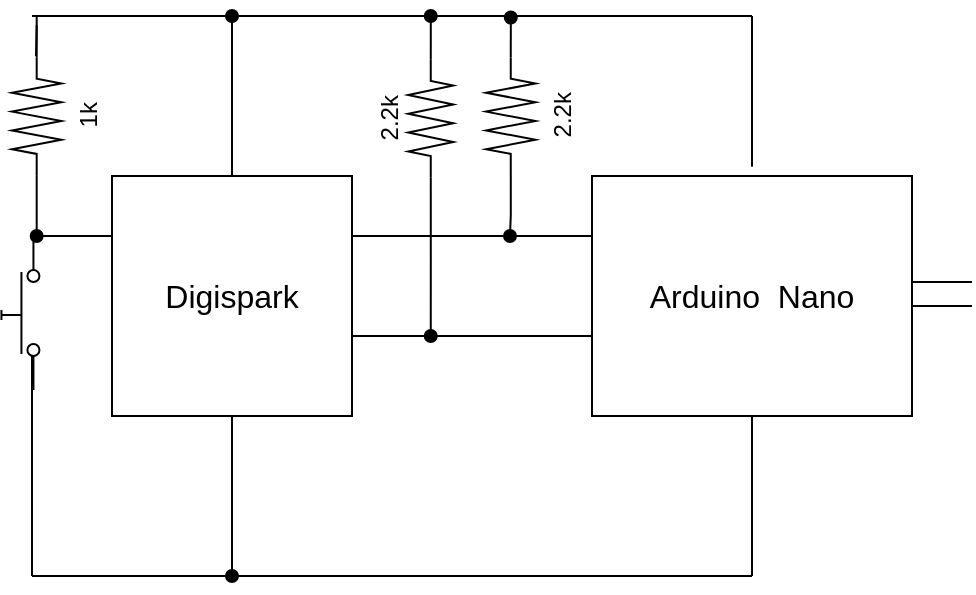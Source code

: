 <mxfile version="14.9.4" type="github">
  <diagram name="Page-1" id="7e0a89b8-554c-2b80-1dc8-d5c74ca68de4">
    <mxGraphModel dx="614" dy="600" grid="1" gridSize="10" guides="1" tooltips="1" connect="1" arrows="1" fold="1" page="1" pageScale="1" pageWidth="1169" pageHeight="827" background="none" math="0" shadow="0">
      <root>
        <mxCell id="0" />
        <mxCell id="1" parent="0" />
        <mxCell id="J6a4KiZPqhLAwY7OJ4Cq-1" value="&lt;font style=&quot;font-size: 16px&quot;&gt;Digispark&lt;/font&gt;" style="whiteSpace=wrap;html=1;aspect=fixed;" vertex="1" parent="1">
          <mxGeometry x="160" y="160" width="120" height="120" as="geometry" />
        </mxCell>
        <mxCell id="J6a4KiZPqhLAwY7OJ4Cq-2" value="Arduino &amp;nbsp;Nano" style="rounded=0;whiteSpace=wrap;html=1;fontSize=16;" vertex="1" parent="1">
          <mxGeometry x="400" y="160" width="160" height="120" as="geometry" />
        </mxCell>
        <mxCell id="J6a4KiZPqhLAwY7OJ4Cq-3" value="" style="endArrow=none;html=1;rounded=0;exitX=1;exitY=0.25;exitDx=0;exitDy=0;entryX=0;entryY=0.25;entryDx=0;entryDy=0;" edge="1" parent="1" source="J6a4KiZPqhLAwY7OJ4Cq-1" target="J6a4KiZPqhLAwY7OJ4Cq-2">
          <mxGeometry width="50" height="50" relative="1" as="geometry">
            <mxPoint x="290" y="200" as="sourcePoint" />
            <mxPoint x="390" y="210" as="targetPoint" />
            <Array as="points" />
          </mxGeometry>
        </mxCell>
        <mxCell id="J6a4KiZPqhLAwY7OJ4Cq-4" value="" style="endArrow=none;html=1;rounded=0;exitX=1;exitY=0.25;exitDx=0;exitDy=0;entryX=0;entryY=0.25;entryDx=0;entryDy=0;" edge="1" parent="1">
          <mxGeometry width="50" height="50" relative="1" as="geometry">
            <mxPoint x="280" y="190" as="sourcePoint" />
            <mxPoint x="400" y="190" as="targetPoint" />
            <Array as="points" />
          </mxGeometry>
        </mxCell>
        <mxCell id="J6a4KiZPqhLAwY7OJ4Cq-5" value="" style="endArrow=none;html=1;rounded=0;exitX=1;exitY=0.25;exitDx=0;exitDy=0;entryX=0;entryY=0.25;entryDx=0;entryDy=0;" edge="1" parent="1">
          <mxGeometry width="50" height="50" relative="1" as="geometry">
            <mxPoint x="280" y="240" as="sourcePoint" />
            <mxPoint x="400" y="240" as="targetPoint" />
            <Array as="points">
              <mxPoint x="330" y="240" />
            </Array>
          </mxGeometry>
        </mxCell>
        <mxCell id="J6a4KiZPqhLAwY7OJ4Cq-15" style="edgeStyle=orthogonalEdgeStyle;rounded=0;orthogonalLoop=1;jettySize=auto;html=1;startArrow=none;startFill=0;endArrow=oval;endFill=1;" edge="1" parent="1" source="J6a4KiZPqhLAwY7OJ4Cq-6">
          <mxGeometry relative="1" as="geometry">
            <mxPoint x="319.375" y="240" as="targetPoint" />
          </mxGeometry>
        </mxCell>
        <mxCell id="J6a4KiZPqhLAwY7OJ4Cq-29" style="edgeStyle=orthogonalEdgeStyle;rounded=0;orthogonalLoop=1;jettySize=auto;html=1;startArrow=none;startFill=0;endArrow=oval;endFill=1;" edge="1" parent="1" source="J6a4KiZPqhLAwY7OJ4Cq-6">
          <mxGeometry relative="1" as="geometry">
            <mxPoint x="319.375" y="80" as="targetPoint" />
          </mxGeometry>
        </mxCell>
        <mxCell id="J6a4KiZPqhLAwY7OJ4Cq-6" value="2.2k" style="pointerEvents=1;verticalLabelPosition=top;shadow=0;dashed=0;align=center;html=1;verticalAlign=bottom;shape=mxgraph.electrical.resistors.resistor_2;rotation=-90;labelPosition=center;" vertex="1" parent="1">
          <mxGeometry x="290" y="120" width="58.75" height="22.5" as="geometry" />
        </mxCell>
        <mxCell id="J6a4KiZPqhLAwY7OJ4Cq-16" style="edgeStyle=orthogonalEdgeStyle;rounded=0;orthogonalLoop=1;jettySize=auto;html=1;startArrow=none;startFill=0;endArrow=oval;endFill=1;" edge="1" parent="1" source="J6a4KiZPqhLAwY7OJ4Cq-7">
          <mxGeometry relative="1" as="geometry">
            <mxPoint x="359" y="190" as="targetPoint" />
          </mxGeometry>
        </mxCell>
        <mxCell id="J6a4KiZPqhLAwY7OJ4Cq-30" style="edgeStyle=orthogonalEdgeStyle;rounded=0;orthogonalLoop=1;jettySize=auto;html=1;startArrow=none;startFill=0;endArrow=oval;endFill=1;" edge="1" parent="1" source="J6a4KiZPqhLAwY7OJ4Cq-7">
          <mxGeometry relative="1" as="geometry">
            <mxPoint x="359.375" y="80" as="targetPoint" />
          </mxGeometry>
        </mxCell>
        <mxCell id="J6a4KiZPqhLAwY7OJ4Cq-7" value="2.2k" style="pointerEvents=1;verticalLabelPosition=bottom;shadow=0;dashed=0;align=center;html=1;verticalAlign=top;shape=mxgraph.electrical.resistors.resistor_2;rotation=-90;labelPosition=center;" vertex="1" parent="1">
          <mxGeometry x="330" y="117.81" width="58.75" height="24.69" as="geometry" />
        </mxCell>
        <mxCell id="J6a4KiZPqhLAwY7OJ4Cq-19" value="" style="pointerEvents=1;verticalLabelPosition=bottom;shadow=0;dashed=0;align=center;html=1;verticalAlign=top;shape=mxgraph.electrical.electro-mechanical.push_switch_no;rotation=-90;" vertex="1" parent="1">
          <mxGeometry x="76.72" y="220" width="75" height="19" as="geometry" />
        </mxCell>
        <mxCell id="J6a4KiZPqhLAwY7OJ4Cq-22" style="edgeStyle=orthogonalEdgeStyle;rounded=0;orthogonalLoop=1;jettySize=auto;html=1;startArrow=none;startFill=0;endArrow=oval;endFill=1;exitX=0;exitY=0.5;exitDx=0;exitDy=0;exitPerimeter=0;" edge="1" parent="1" source="J6a4KiZPqhLAwY7OJ4Cq-45">
          <mxGeometry relative="1" as="geometry">
            <mxPoint x="122.345" y="190" as="targetPoint" />
            <mxPoint x="122.315" y="161.72" as="sourcePoint" />
          </mxGeometry>
        </mxCell>
        <mxCell id="J6a4KiZPqhLAwY7OJ4Cq-28" style="rounded=0;orthogonalLoop=1;jettySize=auto;html=1;startArrow=none;startFill=0;endArrow=none;endFill=0;" edge="1" parent="1">
          <mxGeometry relative="1" as="geometry">
            <mxPoint x="480" y="80" as="targetPoint" />
            <mxPoint x="120" y="80" as="sourcePoint" />
          </mxGeometry>
        </mxCell>
        <mxCell id="J6a4KiZPqhLAwY7OJ4Cq-44" style="edgeStyle=none;rounded=0;orthogonalLoop=1;jettySize=auto;html=1;startArrow=none;startFill=0;endArrow=none;endFill=0;targetPerimeterSpacing=1;entryX=1;entryY=0.5;entryDx=0;entryDy=0;entryPerimeter=0;" edge="1" parent="1">
          <mxGeometry relative="1" as="geometry">
            <mxPoint x="122.345" y="84.69" as="targetPoint" />
            <mxPoint x="122" y="100" as="sourcePoint" />
          </mxGeometry>
        </mxCell>
        <mxCell id="J6a4KiZPqhLAwY7OJ4Cq-21" value="" style="endArrow=none;html=1;" edge="1" parent="1">
          <mxGeometry width="50" height="50" relative="1" as="geometry">
            <mxPoint x="120" y="190" as="sourcePoint" />
            <mxPoint x="160" y="190" as="targetPoint" />
          </mxGeometry>
        </mxCell>
        <mxCell id="J6a4KiZPqhLAwY7OJ4Cq-23" value="" style="endArrow=none;html=1;entryX=0.5;entryY=1;entryDx=0;entryDy=0;targetPerimeterSpacing=1;startArrow=oval;startFill=1;" edge="1" parent="1" target="J6a4KiZPqhLAwY7OJ4Cq-1">
          <mxGeometry width="50" height="50" relative="1" as="geometry">
            <mxPoint x="220" y="360" as="sourcePoint" />
            <mxPoint x="390" y="210" as="targetPoint" />
          </mxGeometry>
        </mxCell>
        <mxCell id="J6a4KiZPqhLAwY7OJ4Cq-26" value="" style="endArrow=none;html=1;" edge="1" parent="1">
          <mxGeometry width="50" height="50" relative="1" as="geometry">
            <mxPoint x="480" y="360" as="sourcePoint" />
            <mxPoint x="480" y="280" as="targetPoint" />
          </mxGeometry>
        </mxCell>
        <mxCell id="J6a4KiZPqhLAwY7OJ4Cq-31" value="" style="endArrow=none;html=1;" edge="1" parent="1">
          <mxGeometry width="50" height="50" relative="1" as="geometry">
            <mxPoint x="480" y="80" as="sourcePoint" />
            <mxPoint x="480" y="80" as="targetPoint" />
            <Array as="points">
              <mxPoint x="480" y="160" />
            </Array>
          </mxGeometry>
        </mxCell>
        <mxCell id="J6a4KiZPqhLAwY7OJ4Cq-35" value="" style="endArrow=none;html=1;entryX=0.227;entryY=0.804;entryDx=0;entryDy=0;entryPerimeter=0;" edge="1" parent="1" target="J6a4KiZPqhLAwY7OJ4Cq-19">
          <mxGeometry width="50" height="50" relative="1" as="geometry">
            <mxPoint x="120" y="360" as="sourcePoint" />
            <mxPoint x="120" y="270" as="targetPoint" />
            <Array as="points" />
          </mxGeometry>
        </mxCell>
        <mxCell id="J6a4KiZPqhLAwY7OJ4Cq-38" value="" style="shape=link;html=1;startArrow=none;startFill=0;endArrow=oval;endFill=1;width=12;" edge="1" parent="1">
          <mxGeometry width="100" relative="1" as="geometry">
            <mxPoint x="560" y="219" as="sourcePoint" />
            <mxPoint x="590" y="219" as="targetPoint" />
            <Array as="points" />
          </mxGeometry>
        </mxCell>
        <mxCell id="J6a4KiZPqhLAwY7OJ4Cq-39" value="" style="endArrow=none;html=1;" edge="1" parent="1">
          <mxGeometry width="50" height="50" relative="1" as="geometry">
            <mxPoint x="120" y="360" as="sourcePoint" />
            <mxPoint x="480" y="360" as="targetPoint" />
          </mxGeometry>
        </mxCell>
        <mxCell id="J6a4KiZPqhLAwY7OJ4Cq-46" style="edgeStyle=none;rounded=0;orthogonalLoop=1;jettySize=auto;html=1;startArrow=none;startFill=0;endArrow=none;endFill=0;targetPerimeterSpacing=1;" edge="1" parent="1" source="J6a4KiZPqhLAwY7OJ4Cq-45">
          <mxGeometry relative="1" as="geometry">
            <mxPoint x="122.345" y="80" as="targetPoint" />
          </mxGeometry>
        </mxCell>
        <mxCell id="J6a4KiZPqhLAwY7OJ4Cq-45" value="1k" style="pointerEvents=1;verticalLabelPosition=bottom;shadow=0;dashed=0;align=center;html=1;verticalAlign=top;shape=mxgraph.electrical.resistors.resistor_2;rotation=-90;" vertex="1" parent="1">
          <mxGeometry x="92.97" y="117.81" width="58.75" height="24.69" as="geometry" />
        </mxCell>
        <mxCell id="J6a4KiZPqhLAwY7OJ4Cq-55" value="" style="endArrow=oval;html=1;fontSize=16;exitX=0.5;exitY=0;exitDx=0;exitDy=0;endFill=1;" edge="1" parent="1" source="J6a4KiZPqhLAwY7OJ4Cq-1">
          <mxGeometry width="50" height="50" relative="1" as="geometry">
            <mxPoint x="340" y="240" as="sourcePoint" />
            <mxPoint x="220" y="80" as="targetPoint" />
          </mxGeometry>
        </mxCell>
      </root>
    </mxGraphModel>
  </diagram>
</mxfile>

